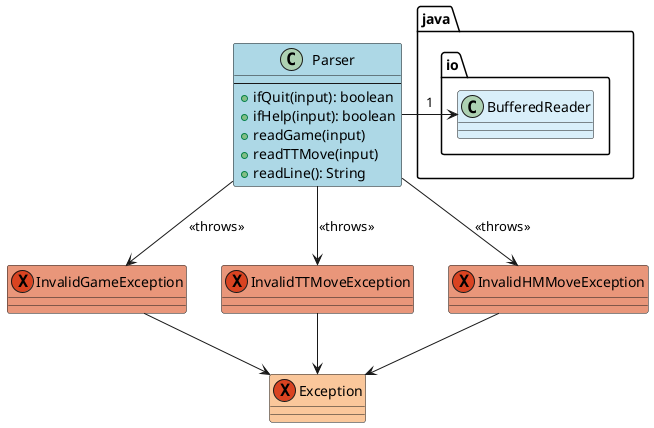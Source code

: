 @startuml
exception Exception #fac79b {
}

exception InvalidTTMoveException #DarkSalmon {
}

exception InvalidGameException #DarkSalmon {
}

exception InvalidHMMoveException #DarkSalmon {
}

InvalidTTMoveException --> Exception
InvalidGameException --> Exception
InvalidHMMoveException --> Exception

class Parser #LightBlue {
  --
  +ifQuit(input): boolean
  +ifHelp(input): boolean
  +readGame(input)
  +readTTMove(input)
  +readLine(): String
}

class java.io.BufferedReader #d9effa {
}

Parser --> BufferedReader: 1
Parser --> InvalidTTMoveException: <<throws>>
Parser --> InvalidGameException: <<throws>>
Parser --> InvalidHMMoveException: <<throws>>

BufferedReader -right[hidden]- Parser
InvalidGameException -right[hidden]- InvalidTTMoveException

@enduml
